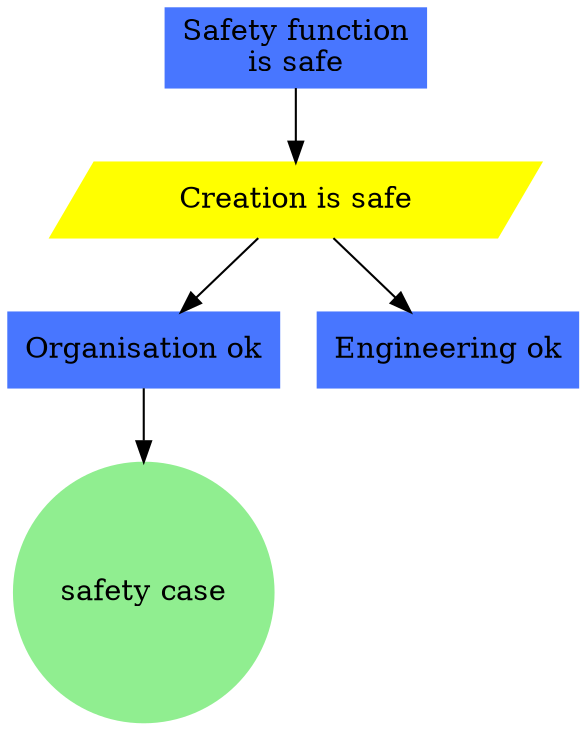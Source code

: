  digraph Case {
    G01 [shape=box, label = <Safety function<br/> is safe >, color = royalblue1, style=filled];
    S01 [shape = polygon, sides = 4, skew = 0.2, label = "Creation is safe", color =yellow, style = filled];
    G01 -> S01; 
    G02 [shape=box, label = "Organisation ok",  color = royalblue1, style=filled];
    G03 [shape=box, label="Engineering ok", color = royalblue1, style=filled];
    S01 -> G02; 
    S01 -> G03; 
   E01 [label = "safety case", shape = circle, color = lightgreen, style = filled];
  G02 -> E01; 

}